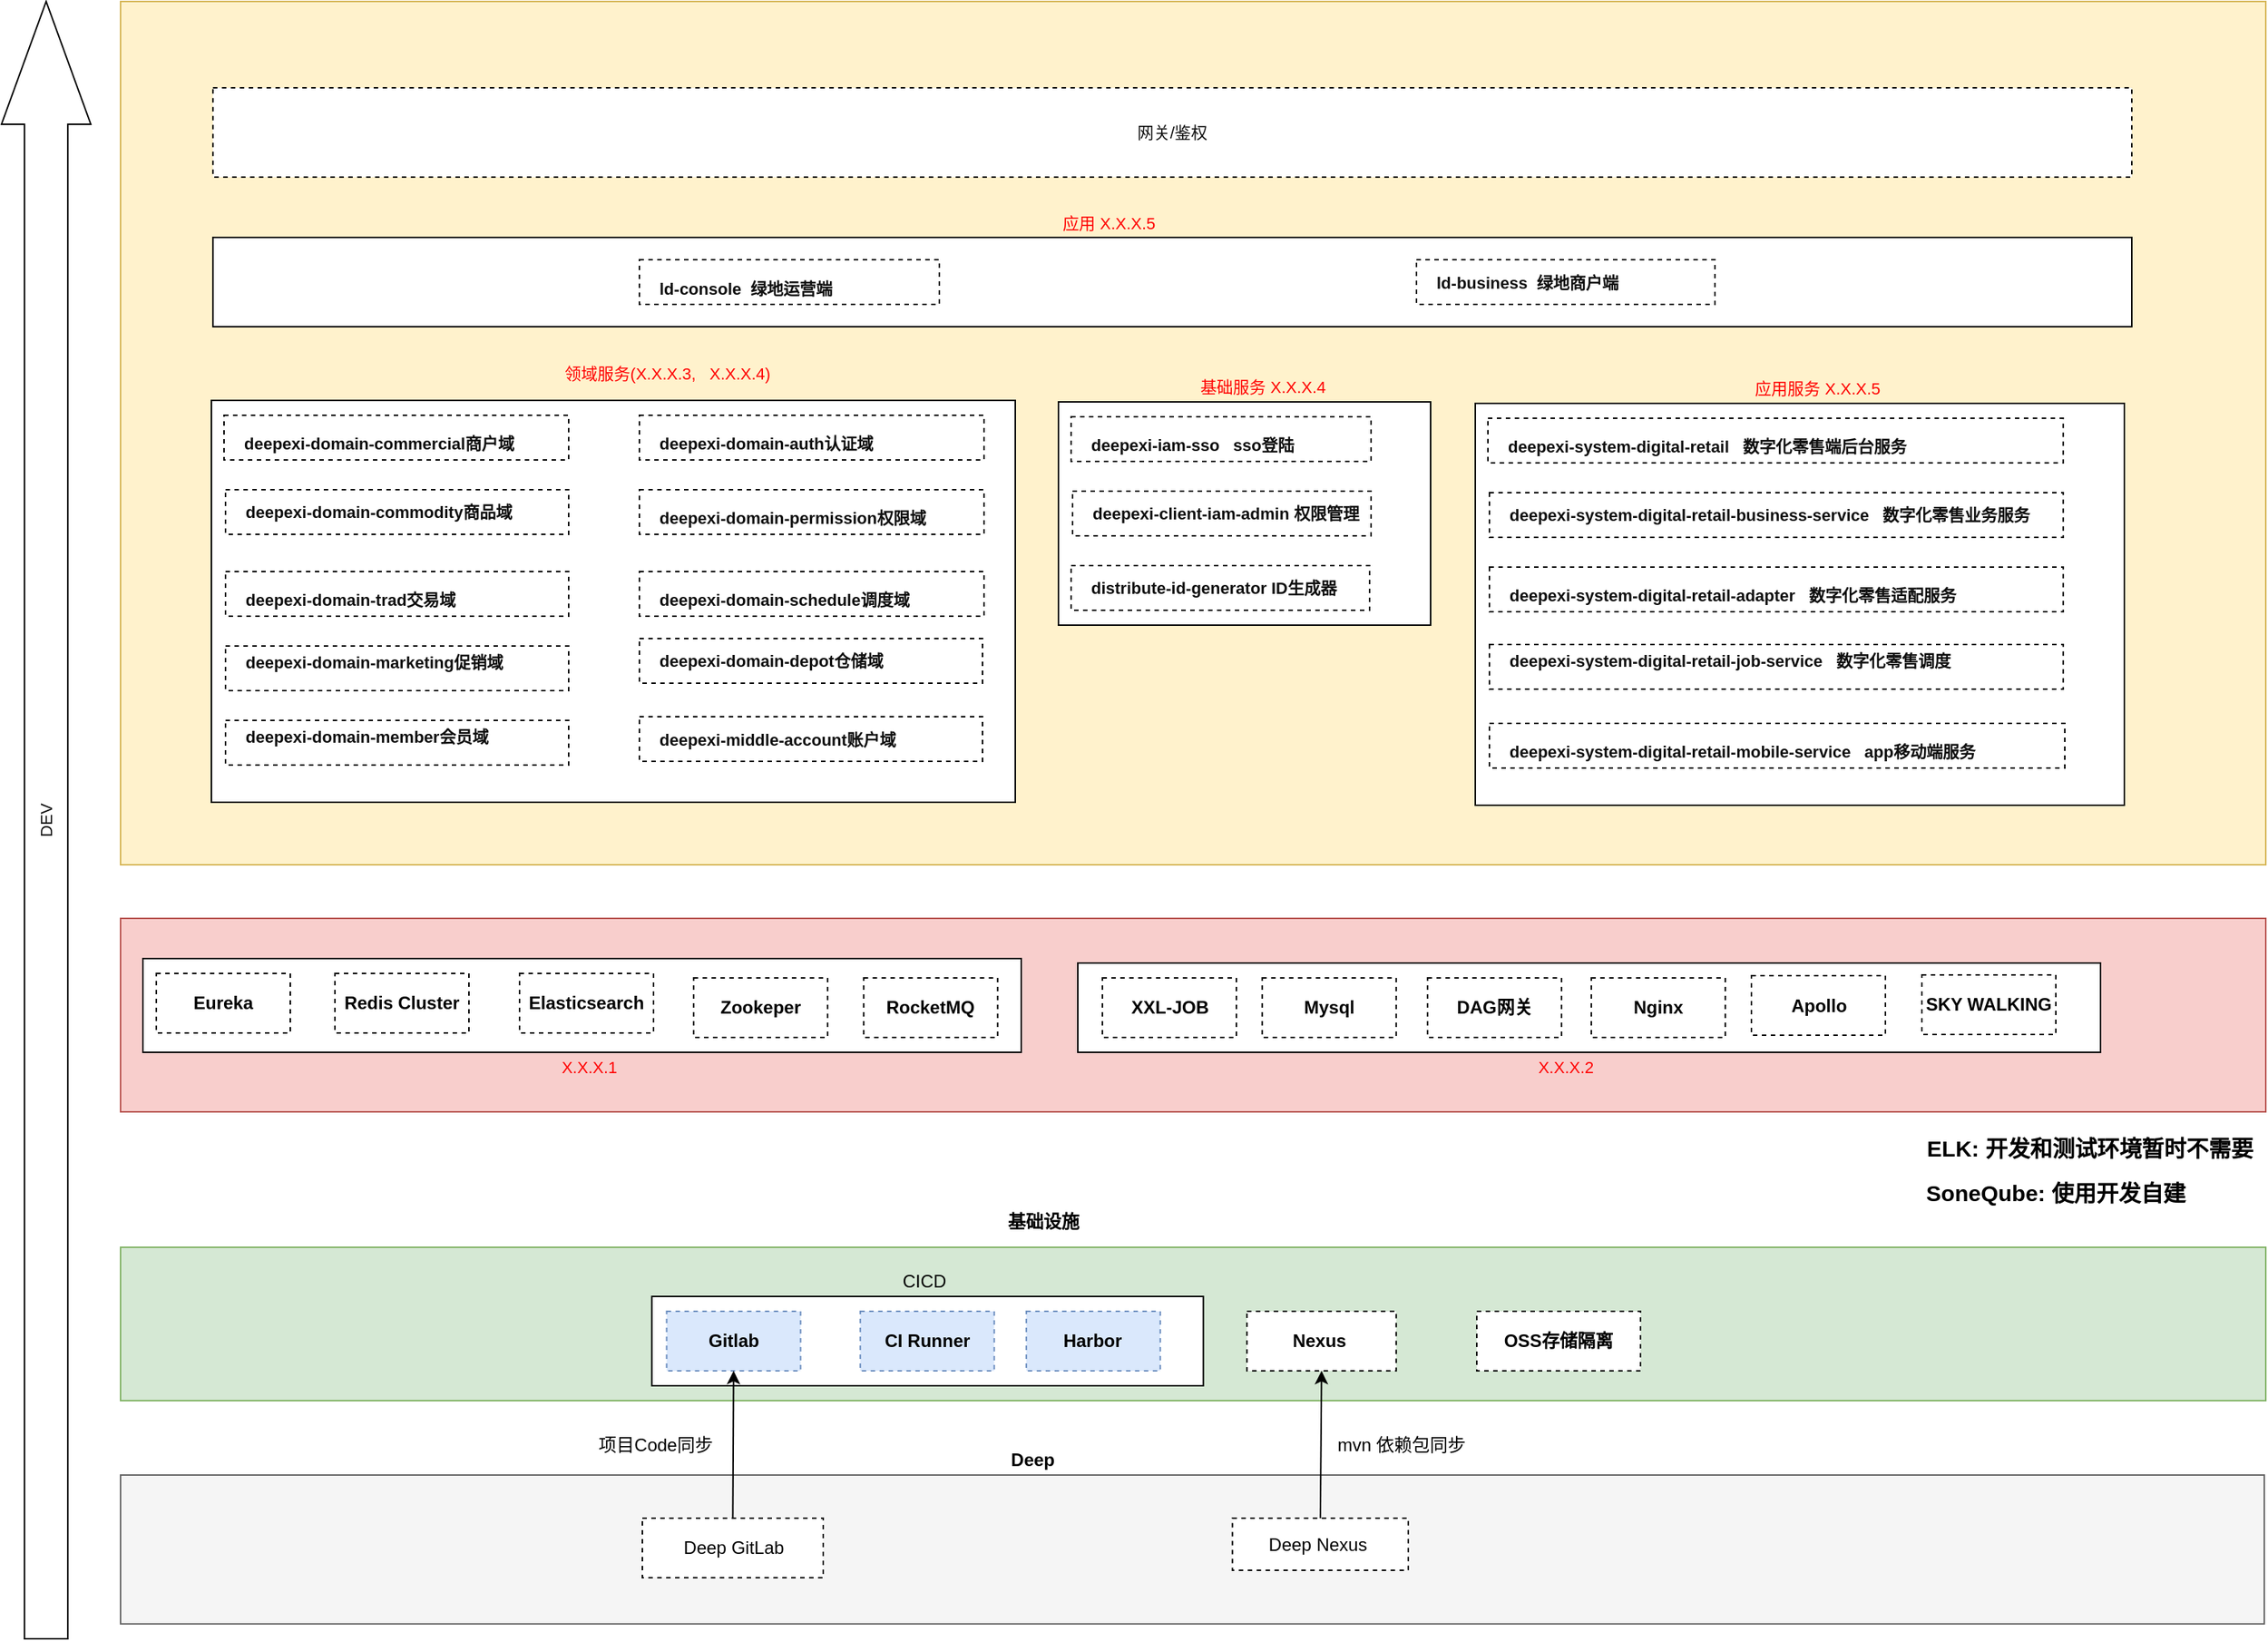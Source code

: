 <mxfile version="13.6.2" type="device"><diagram id="-kuMVwQoeUnnElI9e0uK" name="第 1 页"><mxGraphModel dx="2031" dy="1174" grid="1" gridSize="10" guides="1" tooltips="1" connect="1" arrows="1" fold="1" page="1" pageScale="1" pageWidth="827" pageHeight="1169" math="0" shadow="0"><root><mxCell id="0"/><mxCell id="1" parent="0"/><mxCell id="DoxYDwiM5Ook38wXmNYN-16" value="" style="rounded=0;whiteSpace=wrap;html=1;fillColor=#f5f5f5;strokeColor=#666666;fontColor=#333333;" vertex="1" parent="1"><mxGeometry x="100" y="1240" width="1440" height="100" as="geometry"/></mxCell><mxCell id="DdQWNsKZUVJzV_jkis2--59" value="" style="rounded=0;whiteSpace=wrap;html=1;fontStyle=1;align=center;fillColor=#d5e8d4;strokeColor=#82b366;" parent="1" vertex="1"><mxGeometry x="100" y="1087" width="1441" height="103" as="geometry"/></mxCell><mxCell id="DdQWNsKZUVJzV_jkis2--141" value="" style="rounded=0;whiteSpace=wrap;html=1;fontSize=11;fontColor=#0F0F0F;align=center;" parent="1" vertex="1"><mxGeometry x="456.86" y="1120" width="370.46" height="60" as="geometry"/></mxCell><mxCell id="DdQWNsKZUVJzV_jkis2--58" value="" style="rounded=0;whiteSpace=wrap;html=1;fontStyle=1;fillColor=#f8cecc;strokeColor=#b85450;" parent="1" vertex="1"><mxGeometry x="100" y="866" width="1441" height="130" as="geometry"/></mxCell><mxCell id="DdQWNsKZUVJzV_jkis2--140" value="" style="rounded=0;whiteSpace=wrap;html=1;fontSize=11;fontColor=#0F0F0F;align=center;" parent="1" vertex="1"><mxGeometry x="743" y="896" width="687" height="60" as="geometry"/></mxCell><mxCell id="DdQWNsKZUVJzV_jkis2--139" value="" style="rounded=0;whiteSpace=wrap;html=1;fontSize=11;fontColor=#0F0F0F;align=center;" parent="1" vertex="1"><mxGeometry x="115" y="893" width="590" height="63" as="geometry"/></mxCell><mxCell id="DdQWNsKZUVJzV_jkis2--133" value="" style="rounded=0;whiteSpace=wrap;html=1;fontSize=11;align=left;fillColor=#fff2cc;strokeColor=#d6b656;" parent="1" vertex="1"><mxGeometry x="100" y="250" width="1441" height="580" as="geometry"/></mxCell><mxCell id="DdQWNsKZUVJzV_jkis2--41" value="Eureka" style="rounded=0;whiteSpace=wrap;html=1;spacing=2;spacingTop=0;dashed=1;fontStyle=1" parent="1" vertex="1"><mxGeometry x="124" y="903" width="90" height="40" as="geometry"/></mxCell><mxCell id="DdQWNsKZUVJzV_jkis2--42" value="Redis Cluster" style="rounded=0;whiteSpace=wrap;html=1;spacing=2;spacingTop=0;dashed=1;fontStyle=1" parent="1" vertex="1"><mxGeometry x="244" y="903" width="90" height="40" as="geometry"/></mxCell><mxCell id="DdQWNsKZUVJzV_jkis2--43" value="Elasticsearch" style="rounded=0;whiteSpace=wrap;html=1;spacing=2;spacingTop=0;dashed=1;fontStyle=1" parent="1" vertex="1"><mxGeometry x="368" y="903" width="90" height="40" as="geometry"/></mxCell><mxCell id="DdQWNsKZUVJzV_jkis2--44" value="Mysql" style="rounded=0;whiteSpace=wrap;html=1;spacing=2;spacingTop=0;dashed=1;fontStyle=1" parent="1" vertex="1"><mxGeometry x="866.86" y="906" width="90" height="40" as="geometry"/></mxCell><mxCell id="DdQWNsKZUVJzV_jkis2--45" value="RocketMQ" style="rounded=0;whiteSpace=wrap;html=1;spacing=2;spacingTop=0;dashed=1;fontStyle=1" parent="1" vertex="1"><mxGeometry x="599.18" y="906" width="90" height="40" as="geometry"/></mxCell><mxCell id="DdQWNsKZUVJzV_jkis2--47" value="XXL-JOB" style="rounded=0;whiteSpace=wrap;html=1;spacing=2;spacingTop=0;dashed=1;fontStyle=1" parent="1" vertex="1"><mxGeometry x="759.54" y="906" width="90" height="40" as="geometry"/></mxCell><mxCell id="DdQWNsKZUVJzV_jkis2--49" value="Nginx" style="rounded=0;whiteSpace=wrap;html=1;spacing=2;spacingTop=0;dashed=1;fontStyle=1" parent="1" vertex="1"><mxGeometry x="1087.93" y="906" width="90" height="40" as="geometry"/></mxCell><mxCell id="DdQWNsKZUVJzV_jkis2--50" value="DAG网关" style="rounded=0;whiteSpace=wrap;html=1;spacing=2;spacingTop=0;dashed=1;fontStyle=1" parent="1" vertex="1"><mxGeometry x="977.93" y="906" width="90" height="40" as="geometry"/></mxCell><mxCell id="DdQWNsKZUVJzV_jkis2--51" value="Gitlab" style="rounded=0;whiteSpace=wrap;html=1;fillColor=#dae8fc;strokeColor=#6c8ebf;spacing=2;spacingTop=0;dashed=1;fontStyle=1" parent="1" vertex="1"><mxGeometry x="466.79" y="1130" width="90" height="40" as="geometry"/></mxCell><mxCell id="DdQWNsKZUVJzV_jkis2--52" value="CI Runner" style="rounded=0;whiteSpace=wrap;html=1;spacing=2;spacingTop=0;dashed=1;fontStyle=1;fillColor=#dae8fc;strokeColor=#6c8ebf;" parent="1" vertex="1"><mxGeometry x="596.86" y="1130" width="90" height="40" as="geometry"/></mxCell><mxCell id="DdQWNsKZUVJzV_jkis2--54" value="Zookeper" style="rounded=0;whiteSpace=wrap;html=1;spacing=2;spacingTop=0;dashed=1;fontStyle=1" parent="1" vertex="1"><mxGeometry x="484.93" y="906" width="90" height="40" as="geometry"/></mxCell><mxCell id="DdQWNsKZUVJzV_jkis2--60" value="基础设施" style="text;html=1;strokeColor=none;fillColor=none;align=center;verticalAlign=middle;whiteSpace=wrap;rounded=0;fontStyle=1" parent="1" vertex="1"><mxGeometry x="640" y="1060" width="160" height="20" as="geometry"/></mxCell><mxCell id="DdQWNsKZUVJzV_jkis2--74" value="" style="rounded=0;whiteSpace=wrap;html=1;fontSize=11;fontColor=#0F0F0F;align=left;spacingTop=0;spacing=2;spacingBottom=0;" parent="1" vertex="1"><mxGeometry x="161" y="518" width="540" height="270" as="geometry"/></mxCell><mxCell id="DdQWNsKZUVJzV_jkis2--75" value="&lt;h2 class=&quot;d-flex prepend-top-8&quot; style=&quot;box-sizing: border-box; margin-top: 8px; margin-bottom: 0px; line-height: 1.2; background-color: rgb(255, 255, 255); display: flex; font-size: 11px;&quot;&gt;&lt;span style=&quot;font-size: 11px;&quot;&gt;deepexi-domain-trad交易域&lt;/span&gt;&lt;br style=&quot;font-size: 11px;&quot;&gt;&lt;/h2&gt;" style="rounded=0;whiteSpace=wrap;html=1;dashed=1;fontSize=11;fontColor=#0F0F0F;fontStyle=1;align=left;spacingLeft=11;spacingTop=0;spacing=2;spacingBottom=0;" parent="1" vertex="1"><mxGeometry x="170.5" y="633" width="230.5" height="30" as="geometry"/></mxCell><mxCell id="DdQWNsKZUVJzV_jkis2--78" value="deepexi-domain-marketing促销域&lt;h2 class=&quot;d-flex prepend-top-8&quot; style=&quot;box-sizing: border-box; margin-top: 8px; margin-bottom: 0px; line-height: 1.2; background-color: rgb(255, 255, 255); display: flex; font-size: 11px;&quot;&gt;&lt;/h2&gt;" style="rounded=0;whiteSpace=wrap;html=1;dashed=1;fontSize=11;fontColor=#0F0F0F;fontStyle=1;align=left;spacingLeft=11;spacingTop=0;spacing=2;spacingBottom=0;" parent="1" vertex="1"><mxGeometry x="170.5" y="683" width="230.5" height="30" as="geometry"/></mxCell><mxCell id="DdQWNsKZUVJzV_jkis2--79" value="deepexi-domain-member会员域&lt;h2 class=&quot;d-flex prepend-top-8&quot; style=&quot;box-sizing: border-box; margin-top: 8px; margin-bottom: 0px; line-height: 1.2; background-color: rgb(255, 255, 255); display: flex; font-size: 11px;&quot;&gt;&lt;/h2&gt;" style="rounded=0;whiteSpace=wrap;html=1;dashed=1;fontSize=11;fontColor=#0F0F0F;fontStyle=1;align=left;spacingLeft=11;spacingTop=0;spacing=2;spacingBottom=0;" parent="1" vertex="1"><mxGeometry x="170.5" y="733" width="230.5" height="30" as="geometry"/></mxCell><mxCell id="DdQWNsKZUVJzV_jkis2--81" value="deepexi-middle-account账户域" style="rounded=0;whiteSpace=wrap;html=1;dashed=1;fontSize=11;fontColor=#0F0F0F;fontStyle=1;align=left;spacingLeft=11;spacingTop=0;spacing=2;spacingBottom=0;" parent="1" vertex="1"><mxGeometry x="448.5" y="730.5" width="230.5" height="30" as="geometry"/></mxCell><mxCell id="DdQWNsKZUVJzV_jkis2--82" value="&lt;div style=&quot;font-size: 11px;&quot;&gt;&lt;span style=&quot;background-color: rgb(255, 255, 255); font-size: 11px;&quot;&gt;&lt;span style=&quot;font-size: 11px;&quot;&gt;deepexi-domain-depot仓储域&lt;/span&gt;&lt;/span&gt;&lt;/div&gt;" style="rounded=0;whiteSpace=wrap;html=1;dashed=1;fontSize=11;fontColor=#0F0F0F;fontStyle=1;align=left;spacingLeft=11;spacingTop=0;spacing=2;spacingBottom=0;" parent="1" vertex="1"><mxGeometry x="448.5" y="678" width="230.5" height="30" as="geometry"/></mxCell><mxCell id="DdQWNsKZUVJzV_jkis2--83" value="&lt;h2 class=&quot;d-flex prepend-top-8&quot; style=&quot;box-sizing: border-box; margin-top: 8px; margin-bottom: 0px; line-height: 1.2; background-color: rgb(255, 255, 255); display: flex; font-size: 11px;&quot;&gt;&lt;span style=&quot;font-size: 11px;&quot;&gt;deepexi-domain-commercial商户域&lt;/span&gt;&lt;br style=&quot;font-size: 11px;&quot;&gt;&lt;/h2&gt;" style="rounded=0;whiteSpace=wrap;html=1;dashed=1;fontSize=11;fontColor=#0F0F0F;fontStyle=1;align=left;spacingLeft=11;spacingTop=0;spacing=2;spacingBottom=0;" parent="1" vertex="1"><mxGeometry x="169.5" y="528" width="231.5" height="30" as="geometry"/></mxCell><mxCell id="DdQWNsKZUVJzV_jkis2--86" value="&lt;span style=&quot;background-color: rgb(255, 255, 255); font-size: 11px;&quot;&gt;deepexi-domain-commodity商品域&lt;/span&gt;" style="rounded=0;whiteSpace=wrap;html=1;dashed=1;fontSize=11;fontColor=#0F0F0F;fontStyle=1;align=left;spacingLeft=11;spacingTop=0;spacing=2;spacingBottom=0;" parent="1" vertex="1"><mxGeometry x="170.5" y="578" width="230.5" height="30" as="geometry"/></mxCell><mxCell id="DdQWNsKZUVJzV_jkis2--87" value="&lt;h2 class=&quot;d-flex prepend-top-8&quot; style=&quot;box-sizing: border-box; margin-top: 8px; margin-bottom: 0px; line-height: 1.2; background-color: rgb(255, 255, 255); display: flex; font-size: 11px;&quot;&gt;&lt;span style=&quot;font-size: 11px;&quot;&gt;deepexi-domain-auth&lt;/span&gt;认证域&lt;/h2&gt;" style="rounded=0;whiteSpace=wrap;html=1;dashed=1;fontSize=11;fontColor=#0F0F0F;fontStyle=1;align=left;spacingLeft=11;spacingTop=0;spacing=2;spacingBottom=0;" parent="1" vertex="1"><mxGeometry x="448.5" y="528" width="231.5" height="30" as="geometry"/></mxCell><mxCell id="DdQWNsKZUVJzV_jkis2--88" value="&lt;h2 class=&quot;d-flex prepend-top-8&quot; style=&quot;box-sizing: border-box; margin-top: 8px; margin-bottom: 0px; line-height: 1.2; background-color: rgb(255, 255, 255); display: flex; font-size: 11px;&quot;&gt;&lt;span style=&quot;font-size: 11px;&quot;&gt;deepexi-domain-permission&lt;/span&gt;权限域&lt;/h2&gt;" style="rounded=0;whiteSpace=wrap;html=1;dashed=1;fontSize=11;fontColor=#0F0F0F;fontStyle=1;align=left;spacingLeft=11;spacingTop=0;spacing=2;spacingBottom=0;" parent="1" vertex="1"><mxGeometry x="448.5" y="578" width="231.5" height="30" as="geometry"/></mxCell><mxCell id="DdQWNsKZUVJzV_jkis2--89" value="&lt;h2 class=&quot;d-flex prepend-top-8&quot; style=&quot;box-sizing: border-box; margin-top: 8px; margin-bottom: 0px; line-height: 1.2; background-color: rgb(255, 255, 255); display: flex; font-size: 11px;&quot;&gt;&lt;span style=&quot;font-size: 11px;&quot;&gt;deepexi-domain-schedule&lt;/span&gt;调度域&lt;/h2&gt;" style="rounded=0;whiteSpace=wrap;html=1;dashed=1;fontSize=11;fontColor=#0F0F0F;fontStyle=1;align=left;spacingLeft=11;spacingTop=0;spacing=2;spacingBottom=0;" parent="1" vertex="1"><mxGeometry x="448.5" y="633" width="231.5" height="30" as="geometry"/></mxCell><mxCell id="DdQWNsKZUVJzV_jkis2--115" value="领域服务(X.X.X.3,&amp;nbsp; &amp;nbsp;X.X.X.4)" style="text;html=1;strokeColor=none;fillColor=none;align=center;verticalAlign=middle;whiteSpace=wrap;rounded=0;dashed=1;fontSize=11;fontColor=#FF0000;" parent="1" vertex="1"><mxGeometry x="374.93" y="490" width="185.07" height="20" as="geometry"/></mxCell><mxCell id="DdQWNsKZUVJzV_jkis2--116" value="" style="rounded=0;whiteSpace=wrap;html=1;fontSize=11;fontColor=#0F0F0F;align=left;spacingTop=0;spacing=2;spacingBottom=0;" parent="1" vertex="1"><mxGeometry x="162.07" y="408.5" width="1288.93" height="60" as="geometry"/></mxCell><mxCell id="DdQWNsKZUVJzV_jkis2--119" value="&lt;h2 class=&quot;d-flex prepend-top-8&quot; style=&quot;box-sizing: border-box ; margin-top: 8px ; margin-bottom: 0px ; line-height: 1.2 ; background-color: rgb(255 , 255 , 255) ; display: flex&quot;&gt;&lt;span style=&quot;font-size: 11px&quot;&gt;ld-console&amp;nbsp; 绿地运营端&lt;br&gt;&lt;/span&gt;&lt;/h2&gt;" style="rounded=0;whiteSpace=wrap;html=1;dashed=1;fontSize=11;fontColor=#0F0F0F;fontStyle=1;align=left;spacingLeft=11;spacingTop=0;spacing=2;spacingBottom=0;" parent="1" vertex="1"><mxGeometry x="448.5" y="423.5" width="201.5" height="30" as="geometry"/></mxCell><mxCell id="DdQWNsKZUVJzV_jkis2--120" value="ld-business&amp;nbsp; 绿地商户端" style="rounded=0;whiteSpace=wrap;html=1;dashed=1;fontSize=11;fontColor=#0F0F0F;fontStyle=1;align=left;spacingLeft=11;spacingTop=0;spacing=2;spacingBottom=0;" parent="1" vertex="1"><mxGeometry x="970.5" y="423.5" width="200.5" height="30" as="geometry"/></mxCell><mxCell id="DdQWNsKZUVJzV_jkis2--129" value="网关/鉴权" style="rounded=0;whiteSpace=wrap;html=1;dashed=1;fontSize=11;fontColor=#0F0F0F;align=center;" parent="1" vertex="1"><mxGeometry x="162.07" y="308" width="1288.93" height="60" as="geometry"/></mxCell><mxCell id="DdQWNsKZUVJzV_jkis2--138" value="DEV" style="shape=singleArrow;direction=north;whiteSpace=wrap;html=1;fontSize=11;fontColor=#0F0F0F;align=center;arrowWidth=0.486;arrowSize=0.075;horizontal=0;" parent="1" vertex="1"><mxGeometry x="20" y="250" width="60" height="1100" as="geometry"/></mxCell><mxCell id="DdQWNsKZUVJzV_jkis2--143" value="X.X.X.1" style="text;html=1;strokeColor=none;fillColor=none;align=center;verticalAlign=middle;whiteSpace=wrap;rounded=0;fontSize=11;fontColor=#FF0000;" parent="1" vertex="1"><mxGeometry x="320" y="956" width="190" height="20" as="geometry"/></mxCell><mxCell id="DdQWNsKZUVJzV_jkis2--144" value="X.X.X.2" style="text;html=1;strokeColor=none;fillColor=none;align=center;verticalAlign=middle;whiteSpace=wrap;rounded=0;fontSize=11;fontColor=#FF0000;" parent="1" vertex="1"><mxGeometry x="1051" y="956" width="40" height="20" as="geometry"/></mxCell><mxCell id="DdQWNsKZUVJzV_jkis2--151" value="" style="group" parent="1" vertex="1" connectable="0"><mxGeometry x="1010" y="500" width="436" height="290" as="geometry"/></mxCell><mxCell id="DdQWNsKZUVJzV_jkis2--150" value="" style="group" parent="DdQWNsKZUVJzV_jkis2--151" vertex="1" connectable="0"><mxGeometry width="436" height="290" as="geometry"/></mxCell><mxCell id="DdQWNsKZUVJzV_jkis2--103" value="" style="rounded=0;whiteSpace=wrap;html=1;fontSize=11;fontColor=#0F0F0F;align=left;spacingTop=0;spacing=2;spacingBottom=0;" parent="DdQWNsKZUVJzV_jkis2--150" vertex="1"><mxGeometry y="20" width="436" height="270" as="geometry"/></mxCell><mxCell id="DdQWNsKZUVJzV_jkis2--104" value="&lt;h2 class=&quot;d-flex prepend-top-8&quot; style=&quot;box-sizing: border-box ; margin-top: 8px ; margin-bottom: 0px ; line-height: 1.2 ; background-color: rgb(255 , 255 , 255) ; display: flex ; font-size: 11px&quot;&gt;&lt;span style=&quot;font-size: 11px&quot;&gt;deepexi-system-digital-retail-adapter&lt;/span&gt;&amp;nbsp; &amp;nbsp;数字化零售适配服务&lt;/h2&gt;" style="rounded=0;whiteSpace=wrap;html=1;dashed=1;fontSize=11;fontColor=#0F0F0F;fontStyle=1;align=left;spacingLeft=11;spacingTop=0;spacing=2;spacingBottom=0;" parent="DdQWNsKZUVJzV_jkis2--150" vertex="1"><mxGeometry x="9.5" y="130" width="385.43" height="30" as="geometry"/></mxCell><mxCell id="DdQWNsKZUVJzV_jkis2--105" value="deepexi-system-digital-retail-job-service&amp;nbsp; &amp;nbsp;数字化零售调度&lt;h2 class=&quot;d-flex prepend-top-8&quot; style=&quot;box-sizing: border-box ; margin-top: 8px ; margin-bottom: 0px ; line-height: 1.2 ; background-color: rgb(255 , 255 , 255) ; display: flex ; font-size: 11px&quot;&gt;&lt;/h2&gt;" style="rounded=0;whiteSpace=wrap;html=1;dashed=1;fontSize=11;fontColor=#0F0F0F;fontStyle=1;align=left;spacingLeft=11;spacingTop=0;spacing=2;spacingBottom=0;" parent="DdQWNsKZUVJzV_jkis2--150" vertex="1"><mxGeometry x="9.5" y="182" width="385.43" height="30" as="geometry"/></mxCell><mxCell id="DdQWNsKZUVJzV_jkis2--109" value="&lt;h2 class=&quot;d-flex prepend-top-8&quot; style=&quot;box-sizing: border-box ; margin-top: 8px ; margin-bottom: 0px ; line-height: 1.2 ; background-color: rgb(255 , 255 , 255) ; display: flex ; font-size: 11px&quot;&gt;&lt;span style=&quot;font-size: 11px&quot;&gt;deepexi-system-digital-retail&lt;/span&gt;&amp;nbsp; &amp;nbsp;数字化零售端后台服务&lt;/h2&gt;" style="rounded=0;whiteSpace=wrap;html=1;dashed=1;fontSize=11;fontColor=#0F0F0F;fontStyle=1;align=left;spacingLeft=11;spacingTop=0;spacing=2;spacingBottom=0;" parent="DdQWNsKZUVJzV_jkis2--150" vertex="1"><mxGeometry x="8.5" y="30" width="386.43" height="30" as="geometry"/></mxCell><mxCell id="DdQWNsKZUVJzV_jkis2--110" value="deepexi-system-digital-retail-business-service&amp;nbsp; &amp;nbsp;数字化零售业务服务" style="rounded=0;whiteSpace=wrap;html=1;dashed=1;fontSize=11;fontColor=#0F0F0F;fontStyle=1;align=left;spacingLeft=11;spacingTop=0;spacing=2;spacingBottom=0;" parent="DdQWNsKZUVJzV_jkis2--150" vertex="1"><mxGeometry x="9.5" y="80" width="385.43" height="30" as="geometry"/></mxCell><mxCell id="DdQWNsKZUVJzV_jkis2--114" value="应用服务 X.X.X.5" style="text;html=1;strokeColor=none;fillColor=none;align=center;verticalAlign=middle;whiteSpace=wrap;rounded=0;dashed=1;fontSize=11;fontColor=#FF0000;" parent="DdQWNsKZUVJzV_jkis2--150" vertex="1"><mxGeometry x="154.93" width="150.07" height="20" as="geometry"/></mxCell><mxCell id="DdQWNsKZUVJzV_jkis2--127" value="&lt;h2 class=&quot;d-flex prepend-top-8&quot; style=&quot;box-sizing: border-box ; margin-top: 8px ; margin-bottom: 0px ; line-height: 1.2 ; background-color: rgb(255 , 255 , 255) ; display: flex&quot;&gt;&lt;span style=&quot;font-size: 11px&quot;&gt;deepexi-system-digital-retail-mobile-service&amp;nbsp; &amp;nbsp;app移动端服务&lt;br&gt;&lt;/span&gt;&lt;/h2&gt;" style="rounded=0;whiteSpace=wrap;html=1;dashed=1;fontSize=11;fontColor=#0F0F0F;fontStyle=1;align=left;spacingLeft=11;spacingTop=0;spacing=2;spacingBottom=0;" parent="DdQWNsKZUVJzV_jkis2--150" vertex="1"><mxGeometry x="9.5" y="235" width="386.5" height="30" as="geometry"/></mxCell><mxCell id="DdQWNsKZUVJzV_jkis2--152" value="" style="group;fontColor=#FF0000;" parent="1" vertex="1" connectable="0"><mxGeometry x="730" y="499" width="250" height="170" as="geometry"/></mxCell><mxCell id="DdQWNsKZUVJzV_jkis2--153" value="" style="rounded=0;whiteSpace=wrap;html=1;fontSize=11;fontColor=#0F0F0F;align=left;spacingTop=0;spacing=2;spacingBottom=0;" parent="DdQWNsKZUVJzV_jkis2--152" vertex="1"><mxGeometry y="20" width="250" height="150" as="geometry"/></mxCell><mxCell id="DdQWNsKZUVJzV_jkis2--154" value="&lt;h2 class=&quot;d-flex prepend-top-8&quot; style=&quot;box-sizing: border-box ; margin-top: 8px ; margin-bottom: 0px ; line-height: 1.2 ; background-color: rgb(255 , 255 , 255) ; display: flex&quot;&gt;&lt;span style=&quot;font-size: 11px&quot;&gt;deepexi-iam-sso&amp;nbsp; &amp;nbsp;sso登陆&lt;br&gt;&lt;/span&gt;&lt;/h2&gt;" style="rounded=0;whiteSpace=wrap;html=1;dashed=1;fontSize=11;fontColor=#0F0F0F;fontStyle=1;align=left;spacingLeft=11;spacingTop=0;spacing=2;spacingBottom=0;" parent="DdQWNsKZUVJzV_jkis2--152" vertex="1"><mxGeometry x="8.5" y="30" width="201.5" height="30" as="geometry"/></mxCell><mxCell id="DdQWNsKZUVJzV_jkis2--155" value="deepexi-client-iam-admin 权限管理" style="rounded=0;whiteSpace=wrap;html=1;dashed=1;fontSize=11;fontColor=#0F0F0F;fontStyle=1;align=left;spacingLeft=11;spacingTop=0;spacing=2;spacingBottom=0;" parent="DdQWNsKZUVJzV_jkis2--152" vertex="1"><mxGeometry x="9.5" y="80" width="200.5" height="30" as="geometry"/></mxCell><mxCell id="DdQWNsKZUVJzV_jkis2--156" value="基础服务 X.X.X.4" style="text;html=1;strokeColor=none;fillColor=none;align=center;verticalAlign=middle;whiteSpace=wrap;rounded=0;dashed=1;fontSize=11;fontColor=#FF0000;" parent="DdQWNsKZUVJzV_jkis2--152" vertex="1"><mxGeometry x="75" width="125" height="20" as="geometry"/></mxCell><mxCell id="DdQWNsKZUVJzV_jkis2--157" value="distribute-id-generator ID生成器" style="rounded=0;whiteSpace=wrap;html=1;dashed=1;fontSize=11;fontColor=#0F0F0F;fontStyle=1;align=left;spacingLeft=11;spacingTop=0;spacing=2;spacingBottom=0;" parent="DdQWNsKZUVJzV_jkis2--152" vertex="1"><mxGeometry x="8.5" y="130" width="200.5" height="30" as="geometry"/></mxCell><mxCell id="DdQWNsKZUVJzV_jkis2--158" value="应用 X.X.X.5" style="text;html=1;strokeColor=none;fillColor=none;align=center;verticalAlign=middle;whiteSpace=wrap;rounded=0;dashed=1;fontSize=11;fontColor=#FF0000;" parent="1" vertex="1"><mxGeometry x="689.18" y="388.5" width="150.07" height="20" as="geometry"/></mxCell><mxCell id="5__Ft3w45c9_x7c-dKT4-1" value="Nexus&amp;nbsp;" style="rounded=0;whiteSpace=wrap;html=1;spacing=2;spacingTop=0;dashed=1;fontStyle=1" parent="1" vertex="1"><mxGeometry x="856.63" y="1130" width="100.23" height="40" as="geometry"/></mxCell><mxCell id="DoxYDwiM5Ook38wXmNYN-5" value="Harbor" style="rounded=0;whiteSpace=wrap;html=1;spacing=2;spacingTop=0;dashed=1;fontStyle=1;fillColor=#dae8fc;strokeColor=#6c8ebf;" vertex="1" parent="1"><mxGeometry x="708.39" y="1130" width="90" height="40" as="geometry"/></mxCell><mxCell id="DoxYDwiM5Ook38wXmNYN-7" value="Apollo" style="rounded=0;whiteSpace=wrap;html=1;spacing=2;spacingTop=0;dashed=1;fontStyle=1" vertex="1" parent="1"><mxGeometry x="1195.5" y="904.5" width="90" height="40" as="geometry"/></mxCell><mxCell id="DoxYDwiM5Ook38wXmNYN-8" value="SKY WALKING" style="rounded=0;whiteSpace=wrap;html=1;spacing=2;spacingTop=0;dashed=1;fontStyle=1" vertex="1" parent="1"><mxGeometry x="1310" y="904" width="90" height="40" as="geometry"/></mxCell><mxCell id="DoxYDwiM5Ook38wXmNYN-12" value="CICD" style="text;html=1;strokeColor=none;fillColor=none;align=center;verticalAlign=middle;whiteSpace=wrap;rounded=0;" vertex="1" parent="1"><mxGeometry x="620" y="1100" width="40" height="20" as="geometry"/></mxCell><mxCell id="DoxYDwiM5Ook38wXmNYN-13" value="Deep GitLab" style="rounded=0;whiteSpace=wrap;html=1;dashed=1;" vertex="1" parent="1"><mxGeometry x="450.5" y="1269" width="121.5" height="40" as="geometry"/></mxCell><mxCell id="DoxYDwiM5Ook38wXmNYN-15" value="" style="endArrow=classic;html=1;entryX=0.5;entryY=1;entryDx=0;entryDy=0;exitX=0.5;exitY=0;exitDx=0;exitDy=0;" edge="1" parent="1" source="DoxYDwiM5Ook38wXmNYN-13" target="DdQWNsKZUVJzV_jkis2--51"><mxGeometry width="50" height="50" relative="1" as="geometry"><mxPoint x="534" y="1270" as="sourcePoint"/><mxPoint x="500" y="1210" as="targetPoint"/></mxGeometry></mxCell><mxCell id="DoxYDwiM5Ook38wXmNYN-17" value="Deep&amp;nbsp;" style="text;html=1;strokeColor=none;fillColor=none;align=center;verticalAlign=middle;whiteSpace=wrap;rounded=0;fontStyle=1" vertex="1" parent="1"><mxGeometry x="679" y="1220" width="71" height="20" as="geometry"/></mxCell><mxCell id="DoxYDwiM5Ook38wXmNYN-18" value="项目Code同步" style="text;html=1;align=center;verticalAlign=middle;resizable=0;points=[];autosize=1;" vertex="1" parent="1"><mxGeometry x="414" y="1210" width="90" height="20" as="geometry"/></mxCell><mxCell id="DoxYDwiM5Ook38wXmNYN-21" value="Deep&amp;nbsp;&lt;span style=&quot;&quot;&gt;Nexus&amp;nbsp;&lt;/span&gt;" style="rounded=0;whiteSpace=wrap;html=1;dashed=1;fontStyle=0" vertex="1" parent="1"><mxGeometry x="846.86" y="1269" width="118.14" height="35" as="geometry"/></mxCell><mxCell id="DoxYDwiM5Ook38wXmNYN-22" value="" style="endArrow=classic;html=1;entryX=0.5;entryY=1;entryDx=0;entryDy=0;exitX=0.5;exitY=0;exitDx=0;exitDy=0;" edge="1" parent="1" source="DoxYDwiM5Ook38wXmNYN-21" target="5__Ft3w45c9_x7c-dKT4-1"><mxGeometry width="50" height="50" relative="1" as="geometry"><mxPoint x="910" y="1250" as="sourcePoint"/><mxPoint x="960" y="1200" as="targetPoint"/></mxGeometry></mxCell><mxCell id="DoxYDwiM5Ook38wXmNYN-23" value="mvn 依赖包同步" style="text;html=1;align=center;verticalAlign=middle;resizable=0;points=[];autosize=1;" vertex="1" parent="1"><mxGeometry x="910" y="1210" width="100" height="20" as="geometry"/></mxCell><mxCell id="DoxYDwiM5Ook38wXmNYN-24" value="SoneQube: 使用开发自建" style="text;html=1;strokeColor=none;fillColor=none;align=center;verticalAlign=middle;whiteSpace=wrap;rounded=0;dashed=1;fontSize=15;fontStyle=1" vertex="1" parent="1"><mxGeometry x="1310" y="1040" width="180" height="20" as="geometry"/></mxCell><mxCell id="DoxYDwiM5Ook38wXmNYN-25" value="ELK: 开发和测试环境暂时不需要" style="text;html=1;strokeColor=none;fillColor=none;align=center;verticalAlign=middle;whiteSpace=wrap;rounded=0;dashed=1;fontSize=15;fontStyle=1" vertex="1" parent="1"><mxGeometry x="1305" y="1010" width="236" height="20" as="geometry"/></mxCell><mxCell id="DoxYDwiM5Ook38wXmNYN-27" value="OSS存储隔离" style="rounded=0;whiteSpace=wrap;html=1;spacing=2;spacingTop=0;dashed=1;fontStyle=1" vertex="1" parent="1"><mxGeometry x="1011" y="1130" width="110" height="40" as="geometry"/></mxCell></root></mxGraphModel></diagram></mxfile>